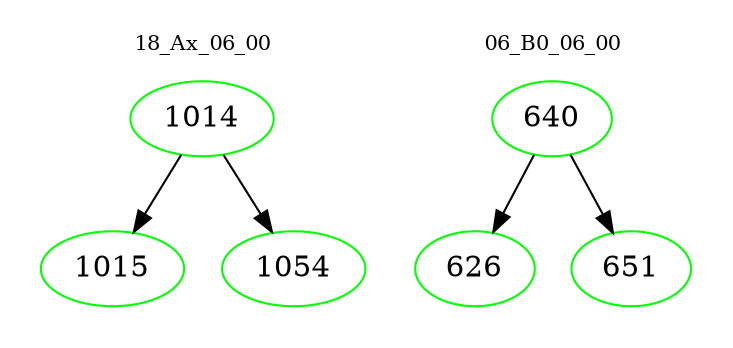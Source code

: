 digraph{
subgraph cluster_0 {
color = white
label = "18_Ax_06_00";
fontsize=10;
T0_1014 [label="1014", color="green"]
T0_1014 -> T0_1015 [color="black"]
T0_1015 [label="1015", color="green"]
T0_1014 -> T0_1054 [color="black"]
T0_1054 [label="1054", color="green"]
}
subgraph cluster_1 {
color = white
label = "06_B0_06_00";
fontsize=10;
T1_640 [label="640", color="green"]
T1_640 -> T1_626 [color="black"]
T1_626 [label="626", color="green"]
T1_640 -> T1_651 [color="black"]
T1_651 [label="651", color="green"]
}
}
